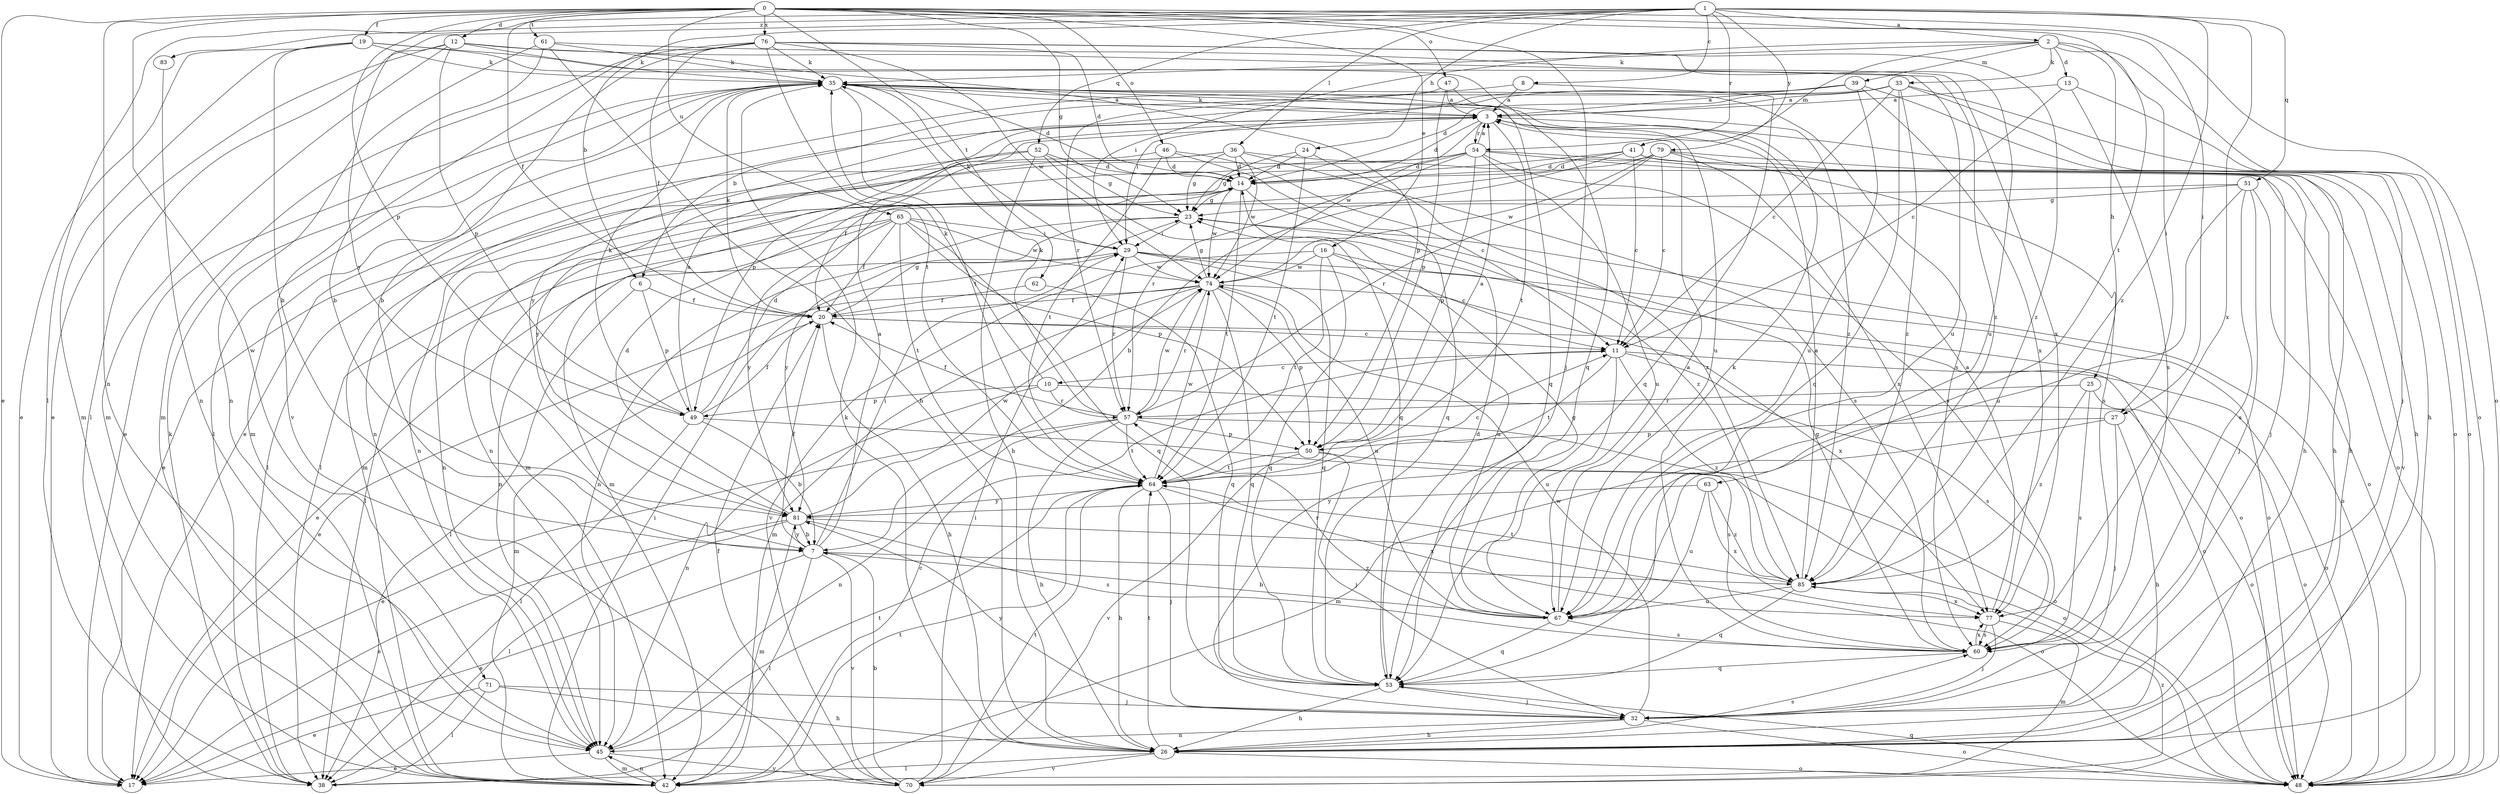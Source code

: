 strict digraph  {
0;
1;
2;
3;
6;
7;
8;
10;
11;
12;
13;
14;
16;
17;
19;
20;
23;
24;
25;
26;
27;
29;
32;
33;
35;
36;
38;
39;
41;
42;
45;
46;
47;
48;
49;
50;
51;
52;
53;
54;
57;
60;
61;
62;
63;
64;
65;
67;
70;
71;
74;
76;
77;
79;
81;
83;
85;
0 -> 12  [label=d];
0 -> 16  [label=e];
0 -> 17  [label=e];
0 -> 19  [label=f];
0 -> 20  [label=f];
0 -> 23  [label=g];
0 -> 27  [label=i];
0 -> 32  [label=j];
0 -> 45  [label=n];
0 -> 46  [label=o];
0 -> 47  [label=o];
0 -> 48  [label=o];
0 -> 49  [label=p];
0 -> 61  [label=t];
0 -> 62  [label=t];
0 -> 63  [label=t];
0 -> 65  [label=u];
0 -> 71  [label=w];
0 -> 76  [label=x];
1 -> 2  [label=a];
1 -> 6  [label=b];
1 -> 8  [label=c];
1 -> 24  [label=h];
1 -> 36  [label=l];
1 -> 38  [label=l];
1 -> 51  [label=q];
1 -> 52  [label=q];
1 -> 54  [label=r];
1 -> 77  [label=x];
1 -> 79  [label=y];
1 -> 81  [label=y];
1 -> 83  [label=z];
1 -> 85  [label=z];
2 -> 13  [label=d];
2 -> 25  [label=h];
2 -> 27  [label=i];
2 -> 29  [label=i];
2 -> 33  [label=k];
2 -> 35  [label=k];
2 -> 39  [label=m];
2 -> 41  [label=m];
2 -> 48  [label=o];
3 -> 14  [label=d];
3 -> 26  [label=h];
3 -> 35  [label=k];
3 -> 45  [label=n];
3 -> 49  [label=p];
3 -> 54  [label=r];
3 -> 64  [label=t];
3 -> 74  [label=w];
6 -> 20  [label=f];
6 -> 38  [label=l];
6 -> 49  [label=p];
7 -> 3  [label=a];
7 -> 17  [label=e];
7 -> 20  [label=f];
7 -> 29  [label=i];
7 -> 38  [label=l];
7 -> 70  [label=v];
7 -> 81  [label=y];
7 -> 85  [label=z];
8 -> 3  [label=a];
8 -> 6  [label=b];
8 -> 53  [label=q];
10 -> 35  [label=k];
10 -> 45  [label=n];
10 -> 48  [label=o];
10 -> 49  [label=p];
10 -> 57  [label=r];
11 -> 10  [label=c];
11 -> 48  [label=o];
11 -> 60  [label=s];
11 -> 64  [label=t];
11 -> 67  [label=u];
11 -> 85  [label=z];
12 -> 17  [label=e];
12 -> 35  [label=k];
12 -> 38  [label=l];
12 -> 42  [label=m];
12 -> 49  [label=p];
12 -> 50  [label=p];
12 -> 85  [label=z];
13 -> 3  [label=a];
13 -> 11  [label=c];
13 -> 48  [label=o];
13 -> 60  [label=s];
14 -> 23  [label=g];
14 -> 45  [label=n];
14 -> 64  [label=t];
14 -> 74  [label=w];
14 -> 85  [label=z];
16 -> 11  [label=c];
16 -> 48  [label=o];
16 -> 53  [label=q];
16 -> 64  [label=t];
16 -> 70  [label=v];
16 -> 74  [label=w];
19 -> 7  [label=b];
19 -> 17  [label=e];
19 -> 35  [label=k];
19 -> 42  [label=m];
19 -> 53  [label=q];
19 -> 67  [label=u];
20 -> 11  [label=c];
20 -> 23  [label=g];
20 -> 26  [label=h];
20 -> 35  [label=k];
20 -> 42  [label=m];
20 -> 48  [label=o];
23 -> 29  [label=i];
23 -> 45  [label=n];
23 -> 48  [label=o];
23 -> 81  [label=y];
24 -> 14  [label=d];
24 -> 23  [label=g];
24 -> 64  [label=t];
24 -> 85  [label=z];
25 -> 48  [label=o];
25 -> 57  [label=r];
25 -> 60  [label=s];
25 -> 85  [label=z];
26 -> 35  [label=k];
26 -> 38  [label=l];
26 -> 48  [label=o];
26 -> 60  [label=s];
26 -> 64  [label=t];
26 -> 70  [label=v];
27 -> 26  [label=h];
27 -> 32  [label=j];
27 -> 42  [label=m];
27 -> 50  [label=p];
29 -> 17  [label=e];
29 -> 35  [label=k];
29 -> 48  [label=o];
29 -> 53  [label=q];
29 -> 57  [label=r];
29 -> 67  [label=u];
29 -> 74  [label=w];
32 -> 26  [label=h];
32 -> 45  [label=n];
32 -> 48  [label=o];
32 -> 74  [label=w];
32 -> 81  [label=y];
33 -> 3  [label=a];
33 -> 11  [label=c];
33 -> 14  [label=d];
33 -> 17  [label=e];
33 -> 32  [label=j];
33 -> 48  [label=o];
33 -> 53  [label=q];
33 -> 85  [label=z];
35 -> 3  [label=a];
35 -> 14  [label=d];
35 -> 17  [label=e];
35 -> 38  [label=l];
35 -> 42  [label=m];
35 -> 60  [label=s];
35 -> 64  [label=t];
35 -> 67  [label=u];
35 -> 85  [label=z];
36 -> 14  [label=d];
36 -> 23  [label=g];
36 -> 38  [label=l];
36 -> 42  [label=m];
36 -> 48  [label=o];
36 -> 60  [label=s];
36 -> 74  [label=w];
38 -> 35  [label=k];
39 -> 3  [label=a];
39 -> 26  [label=h];
39 -> 29  [label=i];
39 -> 67  [label=u];
39 -> 77  [label=x];
39 -> 81  [label=y];
41 -> 7  [label=b];
41 -> 11  [label=c];
41 -> 14  [label=d];
41 -> 26  [label=h];
41 -> 45  [label=n];
41 -> 70  [label=v];
42 -> 11  [label=c];
42 -> 29  [label=i];
42 -> 45  [label=n];
42 -> 64  [label=t];
45 -> 17  [label=e];
45 -> 42  [label=m];
45 -> 64  [label=t];
45 -> 70  [label=v];
46 -> 11  [label=c];
46 -> 14  [label=d];
46 -> 20  [label=f];
46 -> 53  [label=q];
46 -> 64  [label=t];
47 -> 3  [label=a];
47 -> 50  [label=p];
47 -> 53  [label=q];
47 -> 57  [label=r];
48 -> 53  [label=q];
49 -> 3  [label=a];
49 -> 7  [label=b];
49 -> 14  [label=d];
49 -> 20  [label=f];
49 -> 35  [label=k];
49 -> 38  [label=l];
49 -> 60  [label=s];
50 -> 3  [label=a];
50 -> 32  [label=j];
50 -> 48  [label=o];
50 -> 64  [label=t];
50 -> 70  [label=v];
51 -> 23  [label=g];
51 -> 32  [label=j];
51 -> 42  [label=m];
51 -> 48  [label=o];
51 -> 60  [label=s];
51 -> 67  [label=u];
52 -> 14  [label=d];
52 -> 23  [label=g];
52 -> 26  [label=h];
52 -> 45  [label=n];
52 -> 53  [label=q];
52 -> 81  [label=y];
53 -> 14  [label=d];
53 -> 26  [label=h];
53 -> 32  [label=j];
54 -> 3  [label=a];
54 -> 14  [label=d];
54 -> 17  [label=e];
54 -> 26  [label=h];
54 -> 32  [label=j];
54 -> 42  [label=m];
54 -> 50  [label=p];
54 -> 57  [label=r];
54 -> 60  [label=s];
54 -> 67  [label=u];
57 -> 17  [label=e];
57 -> 20  [label=f];
57 -> 26  [label=h];
57 -> 35  [label=k];
57 -> 45  [label=n];
57 -> 48  [label=o];
57 -> 50  [label=p];
57 -> 64  [label=t];
57 -> 74  [label=w];
60 -> 23  [label=g];
60 -> 35  [label=k];
60 -> 53  [label=q];
60 -> 77  [label=x];
61 -> 7  [label=b];
61 -> 26  [label=h];
61 -> 35  [label=k];
61 -> 45  [label=n];
61 -> 77  [label=x];
62 -> 20  [label=f];
62 -> 53  [label=q];
63 -> 67  [label=u];
63 -> 77  [label=x];
63 -> 81  [label=y];
63 -> 85  [label=z];
64 -> 11  [label=c];
64 -> 26  [label=h];
64 -> 32  [label=j];
64 -> 74  [label=w];
64 -> 77  [label=x];
64 -> 81  [label=y];
65 -> 20  [label=f];
65 -> 29  [label=i];
65 -> 38  [label=l];
65 -> 45  [label=n];
65 -> 50  [label=p];
65 -> 53  [label=q];
65 -> 64  [label=t];
65 -> 74  [label=w];
65 -> 81  [label=y];
67 -> 3  [label=a];
67 -> 7  [label=b];
67 -> 23  [label=g];
67 -> 53  [label=q];
67 -> 57  [label=r];
67 -> 60  [label=s];
70 -> 7  [label=b];
70 -> 20  [label=f];
70 -> 29  [label=i];
70 -> 64  [label=t];
70 -> 85  [label=z];
71 -> 17  [label=e];
71 -> 26  [label=h];
71 -> 32  [label=j];
71 -> 38  [label=l];
74 -> 17  [label=e];
74 -> 20  [label=f];
74 -> 23  [label=g];
74 -> 42  [label=m];
74 -> 50  [label=p];
74 -> 53  [label=q];
74 -> 57  [label=r];
74 -> 67  [label=u];
74 -> 77  [label=x];
76 -> 7  [label=b];
76 -> 14  [label=d];
76 -> 20  [label=f];
76 -> 35  [label=k];
76 -> 42  [label=m];
76 -> 64  [label=t];
76 -> 67  [label=u];
76 -> 70  [label=v];
76 -> 74  [label=w];
76 -> 85  [label=z];
77 -> 3  [label=a];
77 -> 32  [label=j];
77 -> 42  [label=m];
77 -> 60  [label=s];
79 -> 11  [label=c];
79 -> 14  [label=d];
79 -> 26  [label=h];
79 -> 38  [label=l];
79 -> 57  [label=r];
79 -> 60  [label=s];
79 -> 74  [label=w];
79 -> 77  [label=x];
81 -> 7  [label=b];
81 -> 14  [label=d];
81 -> 17  [label=e];
81 -> 38  [label=l];
81 -> 42  [label=m];
81 -> 48  [label=o];
81 -> 60  [label=s];
81 -> 74  [label=w];
83 -> 45  [label=n];
85 -> 3  [label=a];
85 -> 53  [label=q];
85 -> 64  [label=t];
85 -> 67  [label=u];
85 -> 77  [label=x];
}
